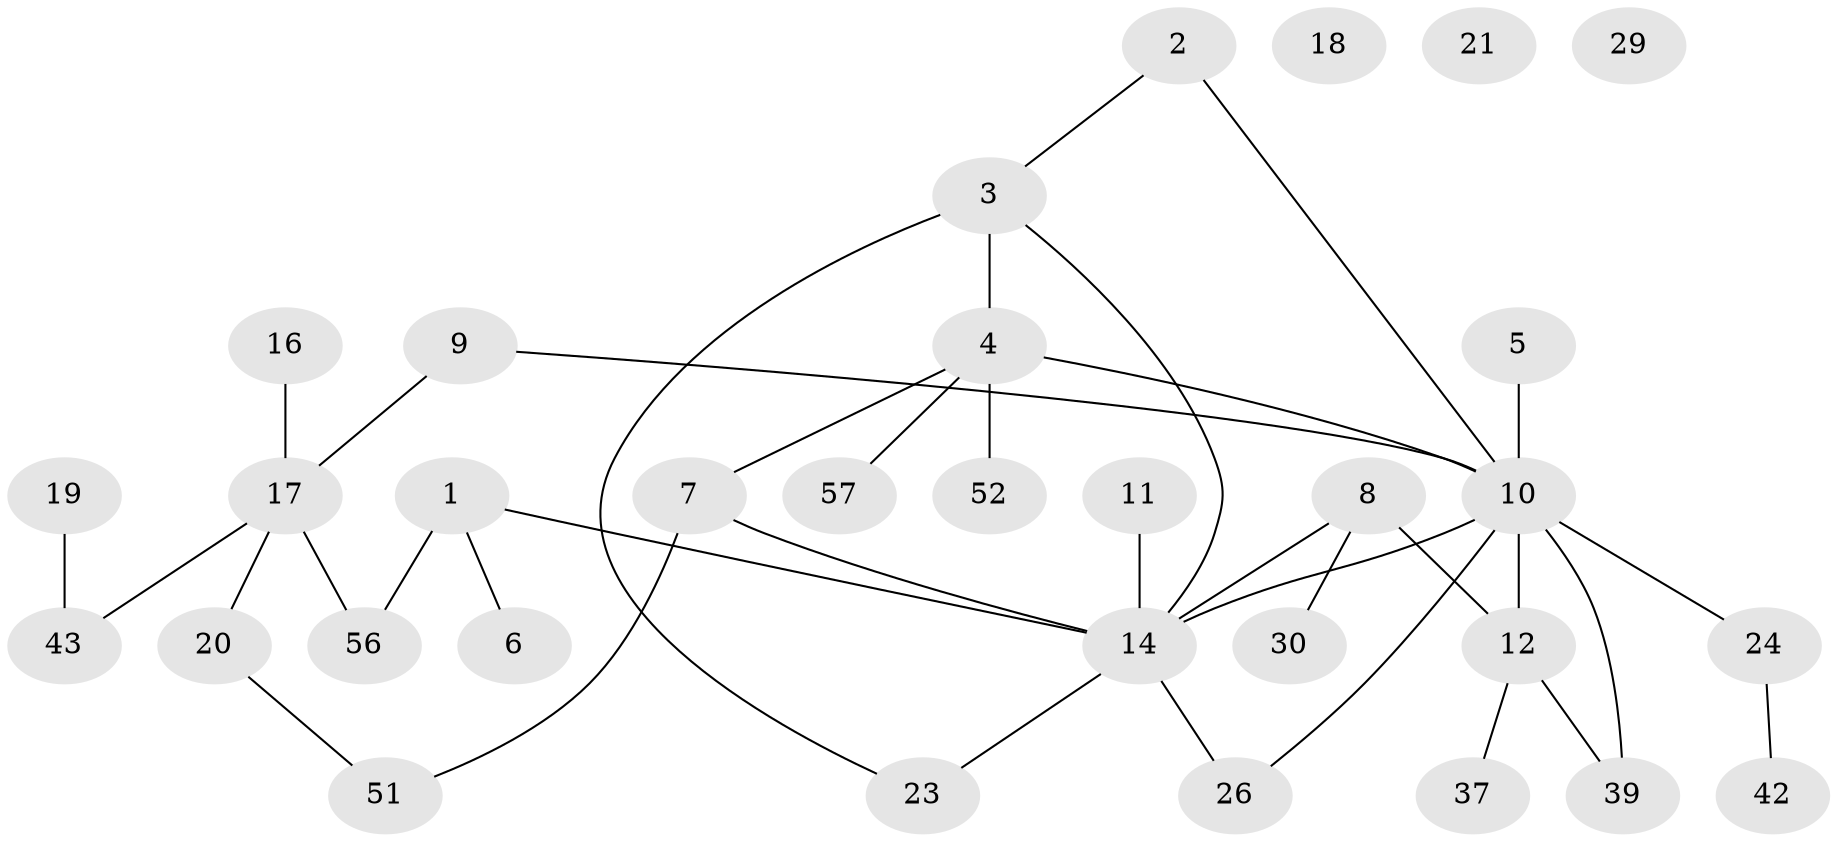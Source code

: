 // original degree distribution, {2: 0.34375, 1: 0.296875, 3: 0.171875, 5: 0.0625, 0: 0.03125, 6: 0.03125, 4: 0.0625}
// Generated by graph-tools (version 1.1) at 2025/12/03/09/25 04:12:58]
// undirected, 32 vertices, 37 edges
graph export_dot {
graph [start="1"]
  node [color=gray90,style=filled];
  1 [super="+61+45"];
  2;
  3 [super="+28"];
  4 [super="+46+35"];
  5 [super="+15"];
  6;
  7 [super="+54+55"];
  8 [super="+25"];
  9;
  10 [super="+27+49"];
  11 [super="+31"];
  12 [super="+13+33"];
  14 [super="+48+47+44"];
  16;
  17 [super="+36"];
  18;
  19 [super="+40"];
  20 [super="+58"];
  21 [super="+22"];
  23;
  24 [super="+38"];
  26 [super="+41"];
  29;
  30 [super="+32"];
  37;
  39;
  42;
  43 [super="+53"];
  51 [super="+63"];
  52;
  56 [super="+60+62"];
  57;
  1 -- 56 [weight=2];
  1 -- 6;
  1 -- 14;
  2 -- 3;
  2 -- 10;
  3 -- 23;
  3 -- 4 [weight=2];
  3 -- 14;
  4 -- 52;
  4 -- 57;
  4 -- 7;
  4 -- 10;
  5 -- 10;
  7 -- 51;
  7 -- 14;
  8 -- 30;
  8 -- 12;
  8 -- 14;
  9 -- 17;
  9 -- 10;
  10 -- 39;
  10 -- 12 [weight=2];
  10 -- 14;
  10 -- 26;
  10 -- 24;
  11 -- 14;
  12 -- 37;
  12 -- 39;
  14 -- 23;
  14 -- 26;
  16 -- 17;
  17 -- 56;
  17 -- 43;
  17 -- 20;
  19 -- 43;
  20 -- 51;
  24 -- 42;
}
